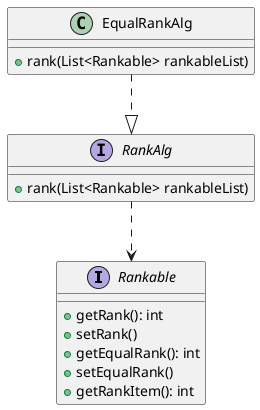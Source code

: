 @startuml
'https://plantuml.com/class-diagram

interface Rankable {
    + getRank(): int
    + setRank()
    + getEqualRank(): int
    + setEqualRank()
    + getRankItem(): int
}

interface RankAlg {

    + rank(List<Rankable> rankableList)
}

RankAlg ..> Rankable

class EqualRankAlg {
    +rank(List<Rankable> rankableList)
}

EqualRankAlg ..|> RankAlg

@enduml